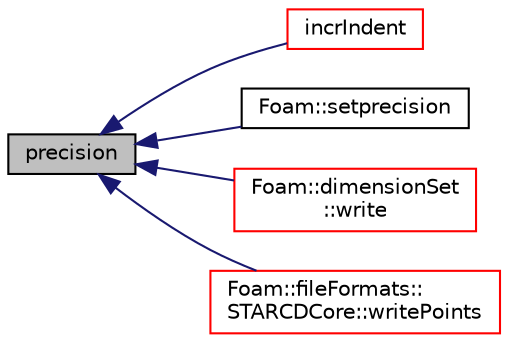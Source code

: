 digraph "precision"
{
  bgcolor="transparent";
  edge [fontname="Helvetica",fontsize="10",labelfontname="Helvetica",labelfontsize="10"];
  node [fontname="Helvetica",fontsize="10",shape=record];
  rankdir="LR";
  Node1 [label="precision",height=0.2,width=0.4,color="black", fillcolor="grey75", style="filled", fontcolor="black"];
  Node1 -> Node2 [dir="back",color="midnightblue",fontsize="10",style="solid",fontname="Helvetica"];
  Node2 [label="incrIndent",height=0.2,width=0.4,color="red",URL="$a01776.html#a79a5f541a96c769ad3b3bf66aff49115",tooltip="Incrememt the indent level. "];
  Node1 -> Node3 [dir="back",color="midnightblue",fontsize="10",style="solid",fontname="Helvetica"];
  Node3 [label="Foam::setprecision",height=0.2,width=0.4,color="black",URL="$a10887.html#a125cffb982ee1be91d14bed4502d3bb5"];
  Node1 -> Node4 [dir="back",color="midnightblue",fontsize="10",style="solid",fontname="Helvetica"];
  Node4 [label="Foam::dimensionSet\l::write",height=0.2,width=0.4,color="red",URL="$a00536.html#ab6ebe7cc711ec80d90631044ec3950bf",tooltip="Write using provided units. "];
  Node1 -> Node5 [dir="back",color="midnightblue",fontsize="10",style="solid",fontname="Helvetica"];
  Node5 [label="Foam::fileFormats::\lSTARCDCore::writePoints",height=0.2,width=0.4,color="red",URL="$a02514.html#a76648eaaa2ceae4c3ea8a27689464bca",tooltip="Write header and points to (.vrt) file. "];
}
